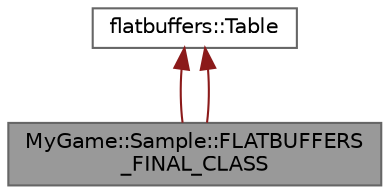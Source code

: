 digraph "MyGame::Sample::FLATBUFFERS_FINAL_CLASS"
{
 // LATEX_PDF_SIZE
  bgcolor="transparent";
  edge [fontname=Helvetica,fontsize=10,labelfontname=Helvetica,labelfontsize=10];
  node [fontname=Helvetica,fontsize=10,shape=box,height=0.2,width=0.4];
  Node1 [id="Node000001",label="MyGame::Sample::FLATBUFFERS\l_FINAL_CLASS",height=0.2,width=0.4,color="gray40", fillcolor="grey60", style="filled", fontcolor="black",tooltip=" "];
  Node2 -> Node1 [id="edge3_Node000001_Node000002",dir="back",color="firebrick4",style="solid",tooltip=" "];
  Node2 [id="Node000002",label="flatbuffers::Table",height=0.2,width=0.4,color="gray40", fillcolor="white", style="filled",URL="$classflatbuffers_1_1Table.html",tooltip=" "];
  Node2 -> Node1 [id="edge4_Node000001_Node000002",dir="back",color="firebrick4",style="solid",tooltip=" "];
}
